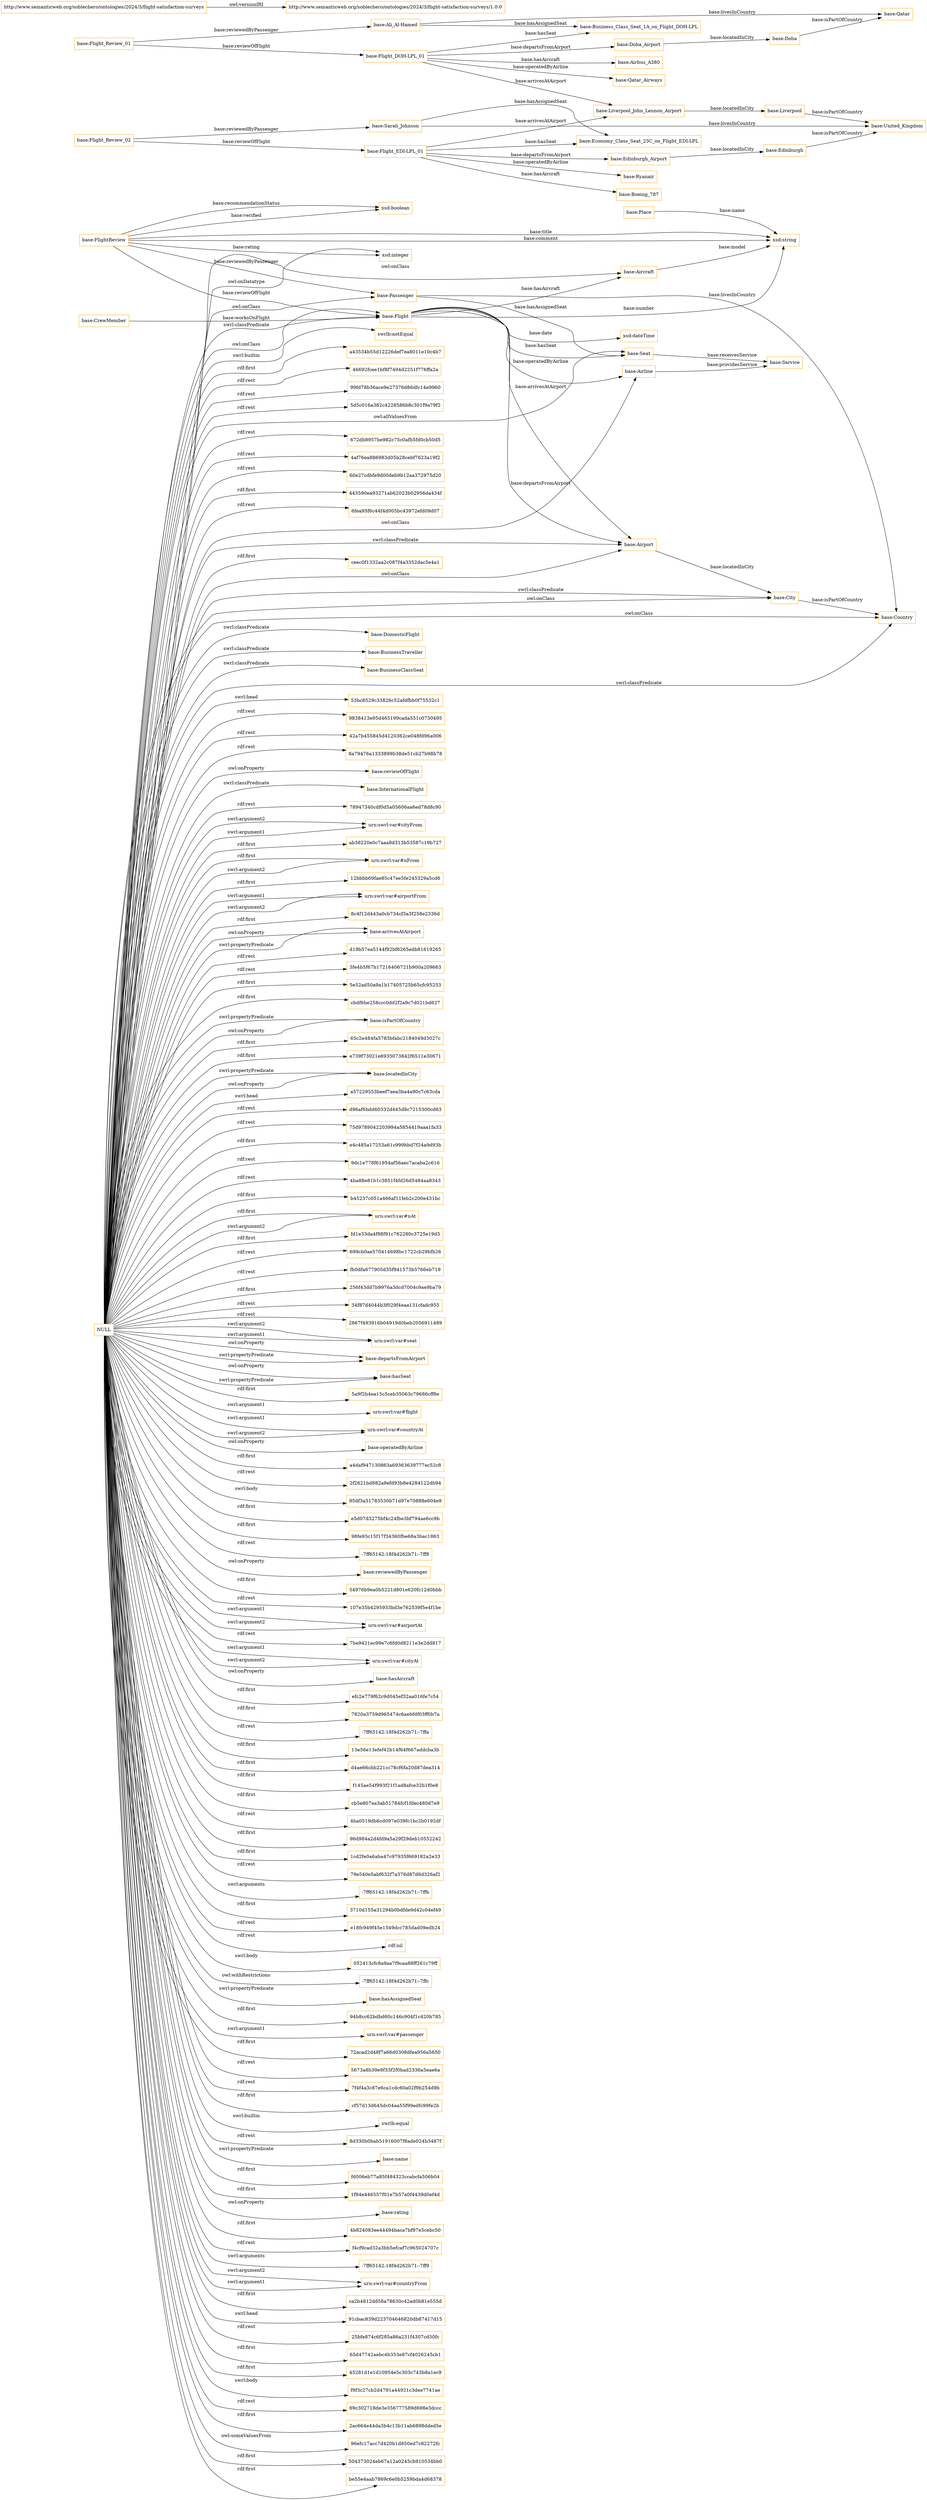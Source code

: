 digraph ar2dtool_diagram { 
rankdir=LR;
size="1501"
node [shape = rectangle, color="orange"]; "base:City" "base:Passenger" "base:Airline" "base:DomesticFlight" "base:Airport" "base:Place" "base:BusinessTraveller" "base:Service" "base:Country" "base:Flight" "base:CrewMember" "base:BusinessClassSeat" "base:Seat" "base:Aircraft" "base:InternationalFlight" "base:FlightReview" ; /*classes style*/
	"NULL" -> "78947340cdf0d5a05606aa6ed78d8c90" [ label = "rdf:rest" ];
	"NULL" -> "urn:swrl:var#cityFrom" [ label = "swrl:argument2" ];
	"NULL" -> "ab38220e0c7aaa8d313b53587c19b727" [ label = "rdf:first" ];
	"NULL" -> "urn:swrl:var#nFrom" [ label = "rdf:first" ];
	"NULL" -> "12bbbb69fae85c47ee5fe245329a5cd6" [ label = "rdf:first" ];
	"NULL" -> "urn:swrl:var#airportFrom" [ label = "swrl:argument1" ];
	"NULL" -> "8c4f12d443a0cb734cf3a3f258e2336d" [ label = "rdf:first" ];
	"NULL" -> "base:arrivesAtAirport" [ label = "owl:onProperty" ];
	"NULL" -> "d19b57ea5144f92bf6265edb81619265" [ label = "rdf:rest" ];
	"NULL" -> "3fe4b5f67b17216406721b900a209663" [ label = "rdf:rest" ];
	"NULL" -> "base:Airport" [ label = "swrl:classPredicate" ];
	"NULL" -> "base:Seat" [ label = "owl:allValuesFrom" ];
	"NULL" -> "5e52ad50a9a1b17405725b65cfc95253" [ label = "rdf:first" ];
	"NULL" -> "cbdf6be258ccc0dd2f2a9c7d021bd627" [ label = "rdf:first" ];
	"NULL" -> "xsd:integer" [ label = "owl:onDatatype" ];
	"NULL" -> "base:isPartOfCountry" [ label = "swrl:propertyPredicate" ];
	"NULL" -> "base:arrivesAtAirport" [ label = "swrl:propertyPredicate" ];
	"NULL" -> "65c2e484fa5783bfabc2184049d3027c" [ label = "rdf:first" ];
	"NULL" -> "e739f73021e6935073842f6511e30671" [ label = "rdf:first" ];
	"NULL" -> "base:locatedInCity" [ label = "swrl:propertyPredicate" ];
	"NULL" -> "a57229553beef7aea3ba4a90c7c63cda" [ label = "swrl:head" ];
	"NULL" -> "d96af6bdd60332d445d8c7215300cd63" [ label = "rdf:rest" ];
	"NULL" -> "75d9789042203994a5854419aaa1fa33" [ label = "rdf:rest" ];
	"NULL" -> "e4c485a17253a61c999bbd7f24a9d93b" [ label = "rdf:first" ];
	"NULL" -> "9dc1e778f61954af56aec7acaba2c616" [ label = "rdf:rest" ];
	"NULL" -> "4ba88e81b1c3851f4fd26d5484aa8343" [ label = "rdf:rest" ];
	"NULL" -> "b45237c051a466af11feb2c200e431bc" [ label = "rdf:first" ];
	"NULL" -> "base:Airport" [ label = "owl:onClass" ];
	"NULL" -> "base:DomesticFlight" [ label = "swrl:classPredicate" ];
	"NULL" -> "urn:swrl:var#nAt" [ label = "rdf:first" ];
	"NULL" -> "urn:swrl:var#nFrom" [ label = "swrl:argument2" ];
	"NULL" -> "fd1e33da4f98f91c762280c3725e19d5" [ label = "rdf:first" ];
	"NULL" -> "699cb0ae570414698bc1722cb29bfb26" [ label = "rdf:rest" ];
	"NULL" -> "fb0dfa677905d35f941573b5766eb719" [ label = "rdf:rest" ];
	"NULL" -> "256f43dd7b9976a3dcd7004c9ae9ba79" [ label = "rdf:first" ];
	"NULL" -> "34f87d4044b3f029f4eaa131cfadc955" [ label = "rdf:rest" ];
	"NULL" -> "2867f493916b04919d0beb2056911489" [ label = "rdf:rest" ];
	"NULL" -> "urn:swrl:var#seat" [ label = "swrl:argument2" ];
	"NULL" -> "base:Country" [ label = "owl:onClass" ];
	"NULL" -> "base:Passenger" [ label = "owl:onClass" ];
	"NULL" -> "base:departsFromAirport" [ label = "owl:onProperty" ];
	"NULL" -> "base:hasSeat" [ label = "owl:onProperty" ];
	"NULL" -> "5a9f2b4ea15c5ceb35063c79686cff8e" [ label = "rdf:first" ];
	"NULL" -> "base:Flight" [ label = "swrl:classPredicate" ];
	"NULL" -> "base:InternationalFlight" [ label = "swrl:classPredicate" ];
	"NULL" -> "urn:swrl:var#flight" [ label = "swrl:argument1" ];
	"NULL" -> "urn:swrl:var#countryAt" [ label = "swrl:argument1" ];
	"NULL" -> "base:operatedByAirline" [ label = "owl:onProperty" ];
	"NULL" -> "a4daf947130863a69363639777ec52c8" [ label = "rdf:first" ];
	"NULL" -> "2f2621bd882a9efd93b8e4284122db94" [ label = "rdf:rest" ];
	"NULL" -> "95df3a51783530b71d97e70888e604e9" [ label = "swrl:body" ];
	"NULL" -> "base:isPartOfCountry" [ label = "owl:onProperty" ];
	"NULL" -> "e5d07d3275bf4c24fbe3bf794ae6cc9b" [ label = "rdf:first" ];
	"NULL" -> "98fe93c15f17f34360fbe68a3bac1863" [ label = "rdf:first" ];
	"NULL" -> "-7ff65142:18f4d262b71:-7ff8" [ label = "rdf:rest" ];
	"NULL" -> "base:reviewedByPassenger" [ label = "owl:onProperty" ];
	"NULL" -> "54976b9ea0b5221d801e620fc12d0bbb" [ label = "rdf:first" ];
	"NULL" -> "base:City" [ label = "swrl:classPredicate" ];
	"NULL" -> "base:BusinessTraveller" [ label = "swrl:classPredicate" ];
	"NULL" -> "107e35b4295933bd3e762539f5e4f1be" [ label = "rdf:rest" ];
	"NULL" -> "urn:swrl:var#airportAt" [ label = "swrl:argument1" ];
	"NULL" -> "7be9421ec99e7c6fd0d8211e3e2dd817" [ label = "rdf:rest" ];
	"NULL" -> "urn:swrl:var#cityAt" [ label = "swrl:argument1" ];
	"NULL" -> "base:hasAircraft" [ label = "owl:onProperty" ];
	"NULL" -> "base:BusinessClassSeat" [ label = "swrl:classPredicate" ];
	"NULL" -> "efc2e779f62c9d045ef32aa016fe7c54" [ label = "rdf:first" ];
	"NULL" -> "7820a3759d965474c6aebfdf03ff0b7a" [ label = "rdf:first" ];
	"NULL" -> "-7ff65142:18f4d262b71:-7ffa" [ label = "rdf:rest" ];
	"NULL" -> "13e56e13efef42b14f64f667addcba3b" [ label = "rdf:first" ];
	"NULL" -> "d4ae66cbb221cc78cf6fa20d87dea314" [ label = "rdf:first" ];
	"NULL" -> "base:locatedInCity" [ label = "owl:onProperty" ];
	"NULL" -> "f145ae54f993f21f1ad8afce32b1f0e8" [ label = "rdf:first" ];
	"NULL" -> "base:Flight" [ label = "owl:onClass" ];
	"NULL" -> "cb5e807ea3ab51784fcf1fdec480d7e9" [ label = "rdf:first" ];
	"NULL" -> "4ba0519db6cd097e039fc1bc2b0192df" [ label = "rdf:rest" ];
	"NULL" -> "96d984a2d4fd9a5a29f29deb10552242" [ label = "rdf:first" ];
	"NULL" -> "1cd2fe0a6aba47c97935f669182a2e33" [ label = "rdf:first" ];
	"NULL" -> "79e540e5abf632f7a376d87d6d326af2" [ label = "rdf:rest" ];
	"NULL" -> "-7ff65142:18f4d262b71:-7ffb" [ label = "swrl:arguments" ];
	"NULL" -> "3710d155a31294b0bdfde9d42c04ef49" [ label = "rdf:first" ];
	"NULL" -> "e18fc949f45e1549dcc785dad09edb24" [ label = "rdf:rest" ];
	"NULL" -> "rdf:nil" [ label = "rdf:rest" ];
	"NULL" -> "052413cfc8a9aa7f9caa88ff261c79ff" [ label = "swrl:body" ];
	"NULL" -> "urn:swrl:var#cityAt" [ label = "swrl:argument2" ];
	"NULL" -> "urn:swrl:var#seat" [ label = "swrl:argument1" ];
	"NULL" -> "-7ff65142:18f4d262b71:-7ffc" [ label = "owl:withRestrictions" ];
	"NULL" -> "base:hasAssignedSeat" [ label = "swrl:propertyPredicate" ];
	"NULL" -> "94b8cc62bdbd60c146c904f1c420b785" [ label = "rdf:first" ];
	"NULL" -> "urn:swrl:var#passenger" [ label = "swrl:argument1" ];
	"NULL" -> "72acad2d48f7a66d0308dfea956a5650" [ label = "rdf:first" ];
	"NULL" -> "base:Aircraft" [ label = "owl:onClass" ];
	"NULL" -> "5673a8b39e9f33f2f0bad2336a5eae6a" [ label = "rdf:rest" ];
	"NULL" -> "7f4f4a3c87e6ca1cdc60a02f9b254d9b" [ label = "rdf:rest" ];
	"NULL" -> "base:City" [ label = "owl:onClass" ];
	"NULL" -> "cf57d13d645dc04aa55f99edfc99fe2b" [ label = "rdf:first" ];
	"NULL" -> "swrlb:equal" [ label = "swrl:builtin" ];
	"NULL" -> "8d330b0bab51916007f8ade024b3487f" [ label = "rdf:rest" ];
	"NULL" -> "base:name" [ label = "swrl:propertyPredicate" ];
	"NULL" -> "fd006eb77a85f484323ccabcfa506b04" [ label = "rdf:first" ];
	"NULL" -> "1f94e446557f01e7b57a0f4439d0ef4d" [ label = "rdf:first" ];
	"NULL" -> "urn:swrl:var#countryAt" [ label = "swrl:argument2" ];
	"NULL" -> "base:rating" [ label = "owl:onProperty" ];
	"NULL" -> "4b824083ee44494baca7bf97e5cebc50" [ label = "rdf:first" ];
	"NULL" -> "f4cf9cad32a3bb5efcaf7c965024707c" [ label = "rdf:rest" ];
	"NULL" -> "-7ff65142:18f4d262b71:-7ff9" [ label = "swrl:arguments" ];
	"NULL" -> "urn:swrl:var#countryFrom" [ label = "swrl:argument2" ];
	"NULL" -> "ca2b4812dd58a78630c42ad0b81e555d" [ label = "rdf:first" ];
	"NULL" -> "91cbac839d223704646820db87417d15" [ label = "swrl:head" ];
	"NULL" -> "25bfe874c6f285a86a231f4307cd50fc" [ label = "rdf:rest" ];
	"NULL" -> "65d47742aebc4b353e87cf4026245cb1" [ label = "rdf:first" ];
	"NULL" -> "45281d1e1d10954e5c303c743b8a1ec9" [ label = "rdf:first" ];
	"NULL" -> "f9f3c27cb2d4791a44921c3dee7741ae" [ label = "swrl:body" ];
	"NULL" -> "69c302718de3e356777589d698e3dccc" [ label = "rdf:rest" ];
	"NULL" -> "2ac664e44da3b4c13b11ab6898dded5e" [ label = "rdf:first" ];
	"NULL" -> "96efc17acc7d420b1d850ed7c82272fc" [ label = "owl:someValuesFrom" ];
	"NULL" -> "504373024eb67a12a0245cb910534bb0" [ label = "rdf:first" ];
	"NULL" -> "be55e4aab7869c6e0b5259bda4d68378" [ label = "rdf:first" ];
	"NULL" -> "swrlb:notEqual" [ label = "swrl:builtin" ];
	"NULL" -> "base:Country" [ label = "swrl:classPredicate" ];
	"NULL" -> "a43534b55d12226def7ea8011e10c4b7" [ label = "rdf:first" ];
	"NULL" -> "46692fcee1bf8f7494d2251f776ffa2a" [ label = "rdf:rest" ];
	"NULL" -> "base:hasSeat" [ label = "swrl:propertyPredicate" ];
	"NULL" -> "99fd78b36ace9e27376d86dfc14e9960" [ label = "rdf:rest" ];
	"NULL" -> "base:departsFromAirport" [ label = "swrl:propertyPredicate" ];
	"NULL" -> "5d5c016a382c4228586b8c301f9a79f2" [ label = "rdf:rest" ];
	"NULL" -> "60e27cdbfe9d00deb9b12aa372975d20" [ label = "rdf:rest" ];
	"NULL" -> "urn:swrl:var#cityFrom" [ label = "swrl:argument1" ];
	"NULL" -> "urn:swrl:var#nAt" [ label = "swrl:argument2" ];
	"NULL" -> "urn:swrl:var#airportAt" [ label = "swrl:argument2" ];
	"NULL" -> "urn:swrl:var#airportFrom" [ label = "swrl:argument2" ];
	"NULL" -> "443590ea93271ab62023b02956da434f" [ label = "rdf:first" ];
	"NULL" -> "6fea95f6c44f4d005bc43972efd09d07" [ label = "rdf:rest" ];
	"NULL" -> "base:Airline" [ label = "owl:onClass" ];
	"NULL" -> "672db8957be982c75c0afb5fd0cb50d5" [ label = "rdf:rest" ];
	"NULL" -> "4af76ea886983d05b28cebf7623a19f2" [ label = "rdf:rest" ];
	"NULL" -> "ceec0f1332aa2c087f4a3352dac5e4a1" [ label = "rdf:first" ];
	"NULL" -> "urn:swrl:var#countryFrom" [ label = "swrl:argument1" ];
	"NULL" -> "53bc8529c33826c52afdfbb0f75532c1" [ label = "swrl:head" ];
	"NULL" -> "9838413e95d465199cada551c0730495" [ label = "rdf:rest" ];
	"NULL" -> "42a7b455845d4120362ce048fd96a006" [ label = "rdf:rest" ];
	"NULL" -> "8a79476a1333899b38de51cb27b98b78" [ label = "rdf:rest" ];
	"NULL" -> "base:reviewOfFlight" [ label = "owl:onProperty" ];
	"base:Edinburgh_Airport" -> "base:Edinburgh" [ label = "base:locatedInCity" ];
	"base:Sarah_Johnson" -> "base:United_Kingdom" [ label = "base:livesInCountry" ];
	"base:Sarah_Johnson" -> "base:Economy_Class_Seat_23C_on_Flight_EDI-LPL" [ label = "base:hasAssignedSeat" ];
	"base:Flight_Review_01" -> "base:Ali_Al-Hamed" [ label = "base:reviewedByPassenger" ];
	"base:Flight_Review_01" -> "base:Flight_DOH-LPL_01" [ label = "base:reviewOfFlight" ];
	"base:Ali_Al-Hamed" -> "base:Qatar" [ label = "base:livesInCountry" ];
	"base:Ali_Al-Hamed" -> "base:Business_Class_Seat_1A_on_Flight_DOH-LPL" [ label = "base:hasAssignedSeat" ];
	"base:Flight_EDI-LPL_01" -> "base:Ryanair" [ label = "base:operatedByAirline" ];
	"base:Flight_EDI-LPL_01" -> "base:Economy_Class_Seat_23C_on_Flight_EDI-LPL" [ label = "base:hasSeat" ];
	"base:Flight_EDI-LPL_01" -> "base:Boeing_787" [ label = "base:hasAircraft" ];
	"base:Flight_EDI-LPL_01" -> "base:Edinburgh_Airport" [ label = "base:departsFromAirport" ];
	"base:Flight_EDI-LPL_01" -> "base:Liverpool_John_Lennon_Airport" [ label = "base:arrivesAtAirport" ];
	"http://www.semanticweb.org/soblechero/ontologies/2024/3/flight-satisfaction-surveys" -> "http://www.semanticweb.org/soblechero/ontologies/2024/3/flight-satisfaction-surveys/1.0.0" [ label = "owl:versionIRI" ];
	"base:Liverpool_John_Lennon_Airport" -> "base:Liverpool" [ label = "base:locatedInCity" ];
	"base:Doha" -> "base:Qatar" [ label = "base:isPartOfCountry" ];
	"base:Liverpool" -> "base:United_Kingdom" [ label = "base:isPartOfCountry" ];
	"base:Flight_DOH-LPL_01" -> "base:Qatar_Airways" [ label = "base:operatedByAirline" ];
	"base:Flight_DOH-LPL_01" -> "base:Business_Class_Seat_1A_on_Flight_DOH-LPL" [ label = "base:hasSeat" ];
	"base:Flight_DOH-LPL_01" -> "base:Airbus_A380" [ label = "base:hasAircraft" ];
	"base:Flight_DOH-LPL_01" -> "base:Doha_Airport" [ label = "base:departsFromAirport" ];
	"base:Flight_DOH-LPL_01" -> "base:Liverpool_John_Lennon_Airport" [ label = "base:arrivesAtAirport" ];
	"base:Doha_Airport" -> "base:Doha" [ label = "base:locatedInCity" ];
	"base:Flight_Review_02" -> "base:Sarah_Johnson" [ label = "base:reviewedByPassenger" ];
	"base:Flight_Review_02" -> "base:Flight_EDI-LPL_01" [ label = "base:reviewOfFlight" ];
	"base:Edinburgh" -> "base:United_Kingdom" [ label = "base:isPartOfCountry" ];
	"base:Airport" -> "base:City" [ label = "base:locatedInCity" ];
	"base:Place" -> "xsd:string" [ label = "base:name" ];
	"base:Airline" -> "base:Service" [ label = "base:providesService" ];
	"base:Flight" -> "base:Airline" [ label = "base:operatedByAirline" ];
	"base:Flight" -> "base:Aircraft" [ label = "base:hasAircraft" ];
	"base:FlightReview" -> "base:Passenger" [ label = "base:reviewedByPassenger" ];
	"base:Seat" -> "base:Service" [ label = "base:receivesService" ];
	"base:FlightReview" -> "xsd:integer" [ label = "base:rating" ];
	"base:Flight" -> "base:Airport" [ label = "base:arrivesAtAirport" ];
	"base:Passenger" -> "base:Country" [ label = "base:livesInCountry" ];
	"base:FlightReview" -> "xsd:boolean" [ label = "base:recommendationStatus" ];
	"base:FlightReview" -> "xsd:string" [ label = "base:title" ];
	"base:Flight" -> "xsd:dateTime" [ label = "base:date" ];
	"base:CrewMember" -> "base:Flight" [ label = "base:worksOnFlight" ];
	"base:Passenger" -> "base:Seat" [ label = "base:hasAssignedSeat" ];
	"base:City" -> "base:Country" [ label = "base:isPartOfCountry" ];
	"base:FlightReview" -> "xsd:boolean" [ label = "base:verified" ];
	"base:Flight" -> "base:Airport" [ label = "base:departsFromAirport" ];
	"base:Flight" -> "base:Seat" [ label = "base:hasSeat" ];
	"base:Aircraft" -> "xsd:string" [ label = "base:model" ];
	"base:FlightReview" -> "xsd:string" [ label = "base:comment" ];
	"base:Flight" -> "xsd:string" [ label = "base:number" ];
	"base:FlightReview" -> "base:Flight" [ label = "base:reviewOfFlight" ];

}
